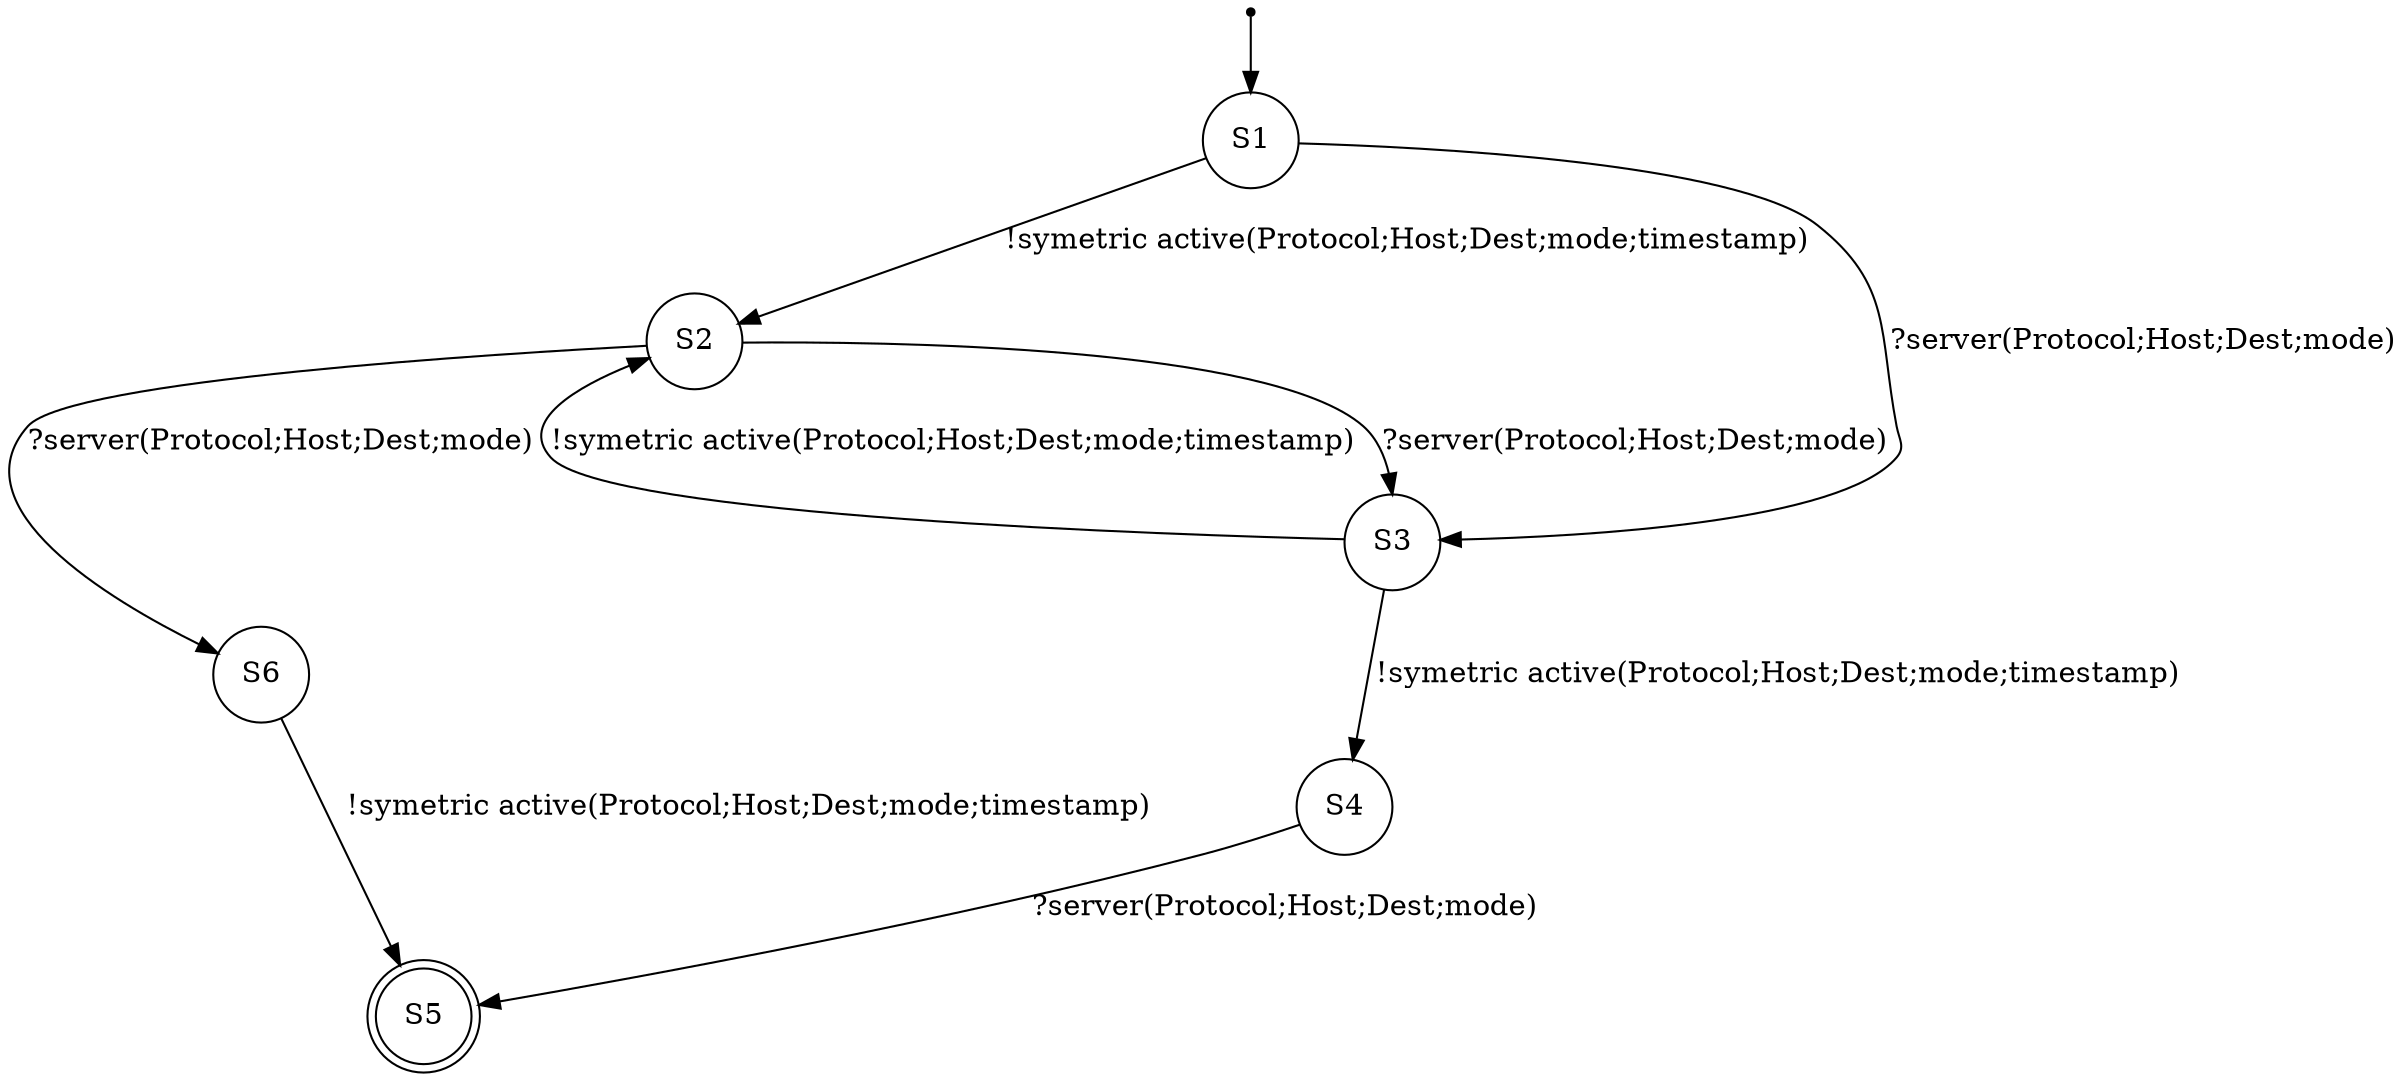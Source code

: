 digraph LTS {
S00[shape=point]
S1[label=S1,shape=circle];
S2[label=S2,shape=circle];
S3[label=S3,shape=circle];
S4[label=S4,shape=circle];
S5[label=S5,shape=doublecircle];
S6[label=S6,shape=circle];
S00 -> S1
S1 -> S2[label ="!symetric active(Protocol;Host;Dest;mode;timestamp)"];
S1 -> S3[label ="?server(Protocol;Host;Dest;mode)"];
S2 -> S3[label ="?server(Protocol;Host;Dest;mode)"];
S2 -> S6[label ="?server(Protocol;Host;Dest;mode)"];
S3 -> S2[label ="!symetric active(Protocol;Host;Dest;mode;timestamp)"];
S3 -> S4[label ="!symetric active(Protocol;Host;Dest;mode;timestamp)"];
S4 -> S5[label ="?server(Protocol;Host;Dest;mode)"];
S6 -> S5[label ="!symetric active(Protocol;Host;Dest;mode;timestamp)"];
}
